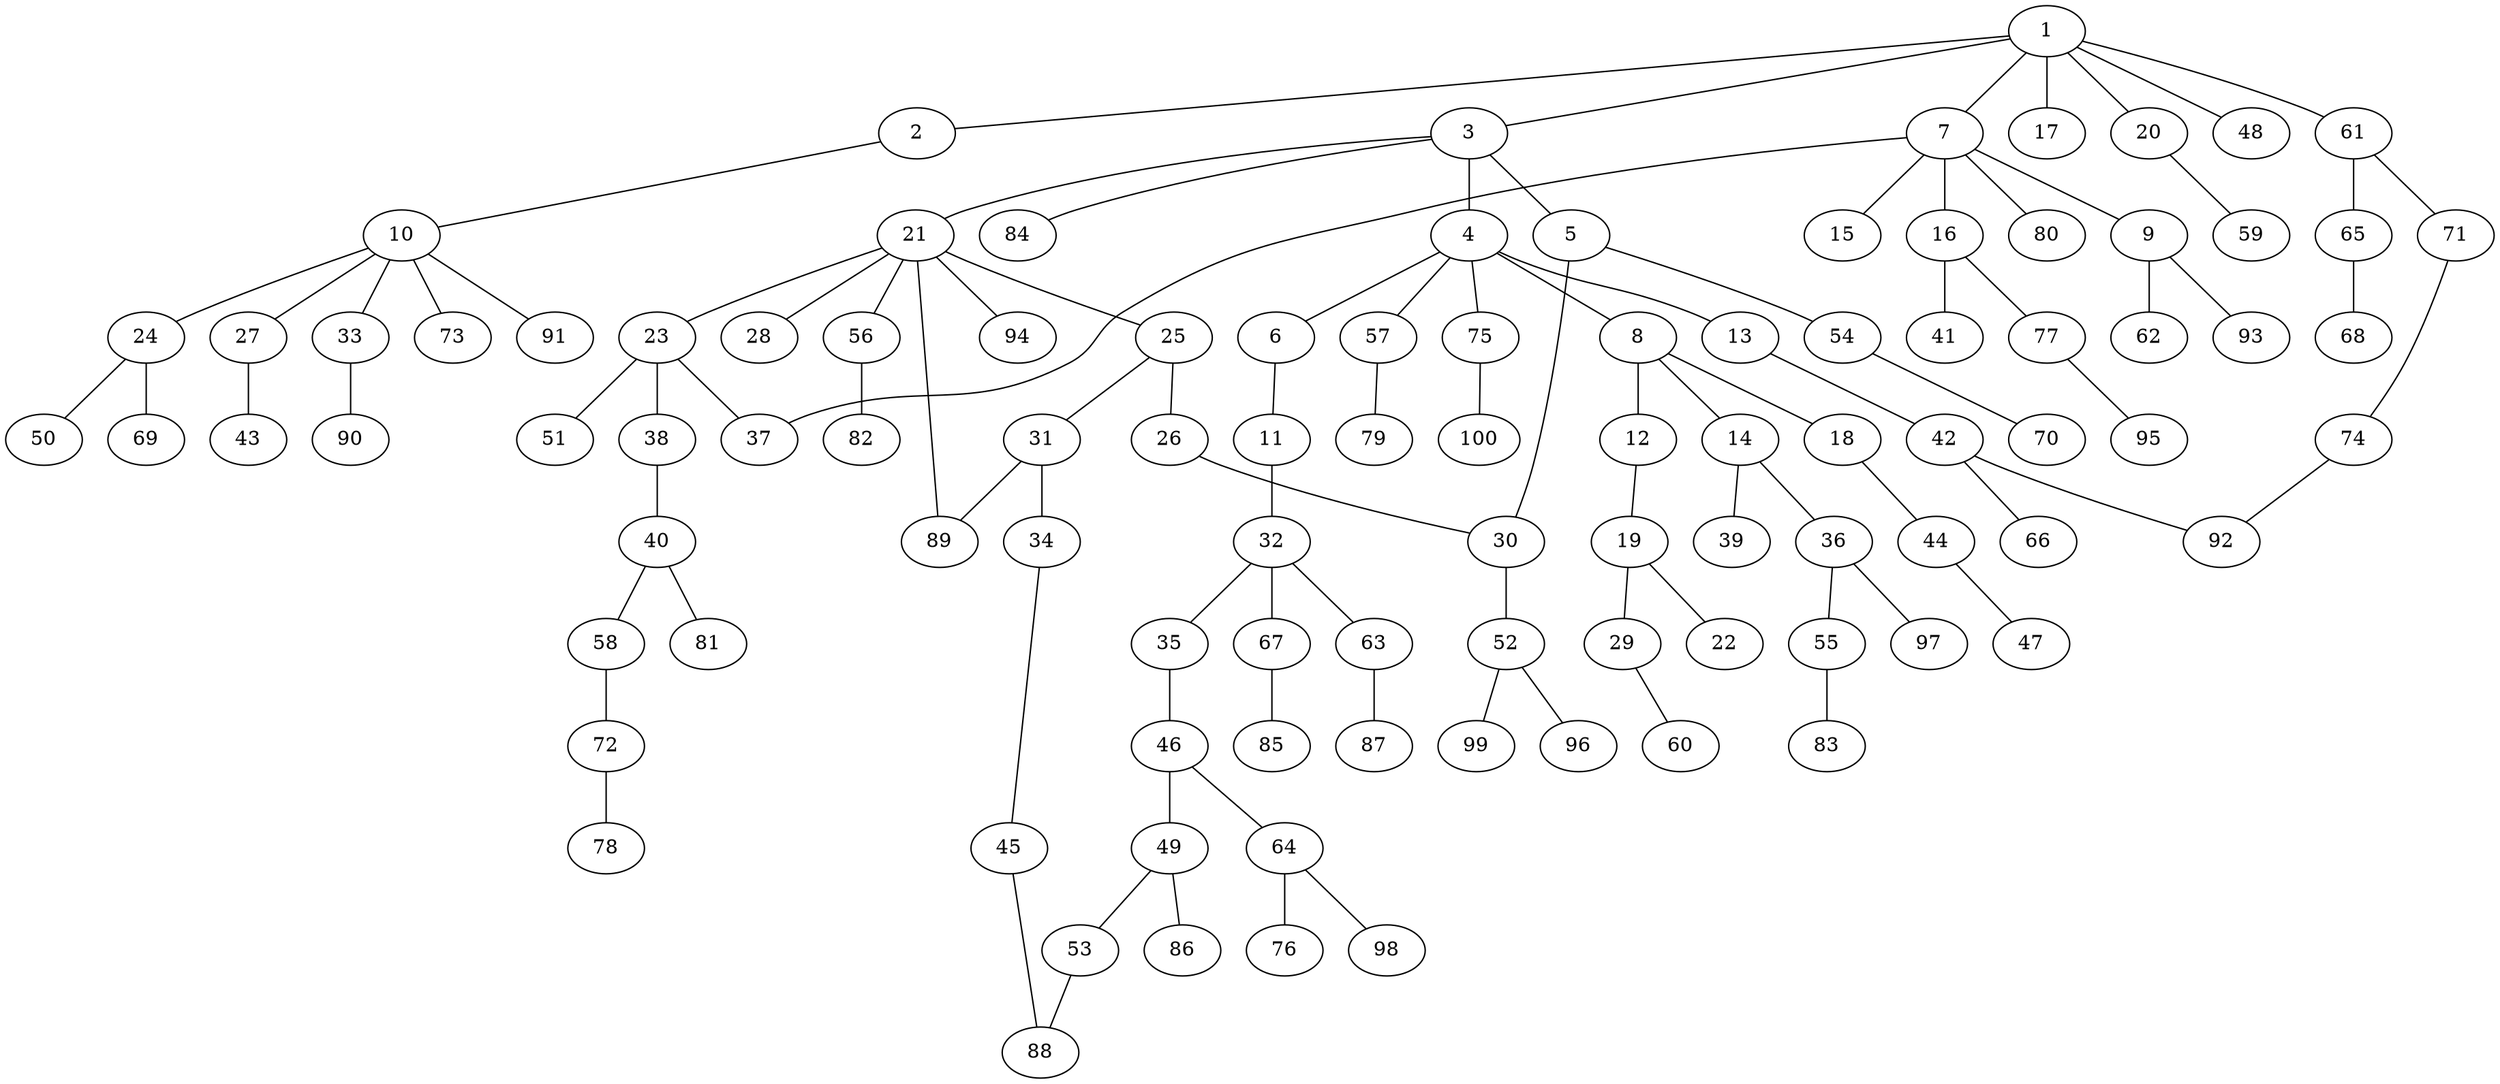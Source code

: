 graph graphname {1--2
1--3
1--7
1--17
1--20
1--48
1--61
2--10
3--4
3--5
3--21
3--84
4--6
4--8
4--13
4--57
4--75
5--30
5--54
6--11
7--9
7--15
7--16
7--37
7--80
8--12
8--14
8--18
9--62
9--93
10--24
10--27
10--33
10--73
10--91
11--32
12--19
13--42
14--36
14--39
16--41
16--77
18--44
19--22
19--29
20--59
21--23
21--25
21--28
21--56
21--89
21--94
23--37
23--38
23--51
24--50
24--69
25--26
25--31
26--30
27--43
29--60
30--52
31--34
31--89
32--35
32--63
32--67
33--90
34--45
35--46
36--55
36--97
38--40
40--58
40--81
42--66
42--92
44--47
45--88
46--49
46--64
49--53
49--86
52--96
52--99
53--88
54--70
55--83
56--82
57--79
58--72
61--65
61--71
63--87
64--76
64--98
65--68
67--85
71--74
72--78
74--92
75--100
77--95
}